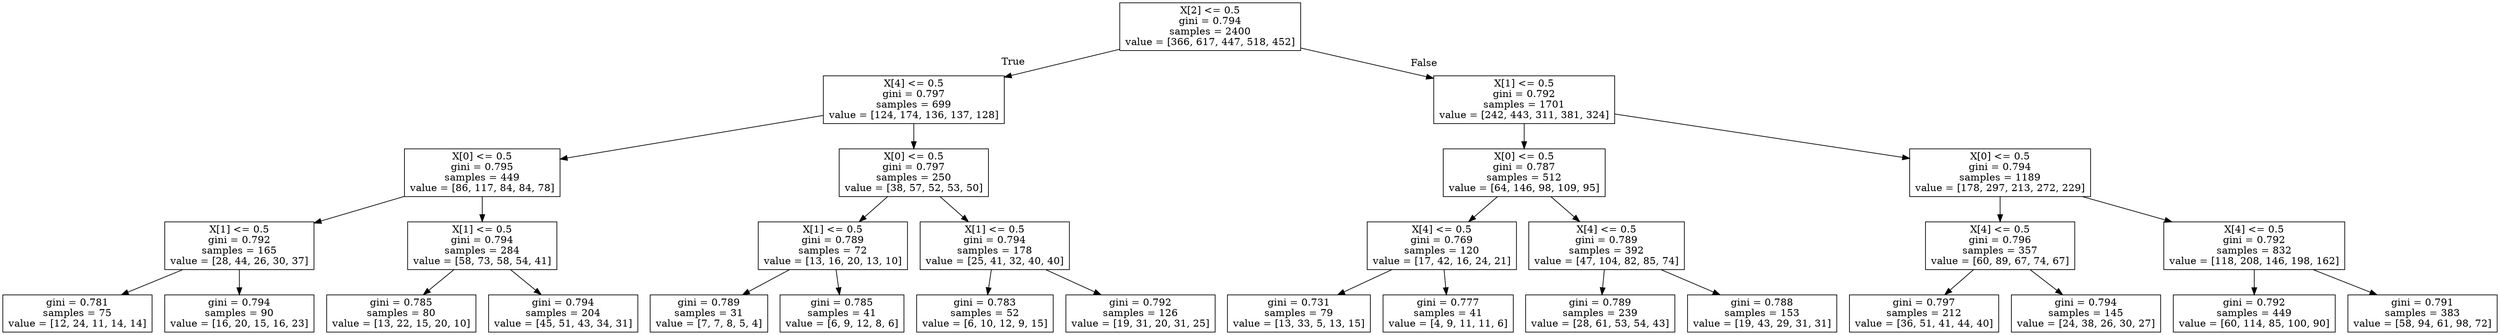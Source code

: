 digraph Tree {
node [shape=box] ;
0 [label="X[2] <= 0.5\ngini = 0.794\nsamples = 2400\nvalue = [366, 617, 447, 518, 452]"] ;
1 [label="X[4] <= 0.5\ngini = 0.797\nsamples = 699\nvalue = [124, 174, 136, 137, 128]"] ;
0 -> 1 [labeldistance=2.5, labelangle=45, headlabel="True"] ;
2 [label="X[0] <= 0.5\ngini = 0.795\nsamples = 449\nvalue = [86, 117, 84, 84, 78]"] ;
1 -> 2 ;
3 [label="X[1] <= 0.5\ngini = 0.792\nsamples = 165\nvalue = [28, 44, 26, 30, 37]"] ;
2 -> 3 ;
4 [label="gini = 0.781\nsamples = 75\nvalue = [12, 24, 11, 14, 14]"] ;
3 -> 4 ;
5 [label="gini = 0.794\nsamples = 90\nvalue = [16, 20, 15, 16, 23]"] ;
3 -> 5 ;
6 [label="X[1] <= 0.5\ngini = 0.794\nsamples = 284\nvalue = [58, 73, 58, 54, 41]"] ;
2 -> 6 ;
7 [label="gini = 0.785\nsamples = 80\nvalue = [13, 22, 15, 20, 10]"] ;
6 -> 7 ;
8 [label="gini = 0.794\nsamples = 204\nvalue = [45, 51, 43, 34, 31]"] ;
6 -> 8 ;
9 [label="X[0] <= 0.5\ngini = 0.797\nsamples = 250\nvalue = [38, 57, 52, 53, 50]"] ;
1 -> 9 ;
10 [label="X[1] <= 0.5\ngini = 0.789\nsamples = 72\nvalue = [13, 16, 20, 13, 10]"] ;
9 -> 10 ;
11 [label="gini = 0.789\nsamples = 31\nvalue = [7, 7, 8, 5, 4]"] ;
10 -> 11 ;
12 [label="gini = 0.785\nsamples = 41\nvalue = [6, 9, 12, 8, 6]"] ;
10 -> 12 ;
13 [label="X[1] <= 0.5\ngini = 0.794\nsamples = 178\nvalue = [25, 41, 32, 40, 40]"] ;
9 -> 13 ;
14 [label="gini = 0.783\nsamples = 52\nvalue = [6, 10, 12, 9, 15]"] ;
13 -> 14 ;
15 [label="gini = 0.792\nsamples = 126\nvalue = [19, 31, 20, 31, 25]"] ;
13 -> 15 ;
16 [label="X[1] <= 0.5\ngini = 0.792\nsamples = 1701\nvalue = [242, 443, 311, 381, 324]"] ;
0 -> 16 [labeldistance=2.5, labelangle=-45, headlabel="False"] ;
17 [label="X[0] <= 0.5\ngini = 0.787\nsamples = 512\nvalue = [64, 146, 98, 109, 95]"] ;
16 -> 17 ;
18 [label="X[4] <= 0.5\ngini = 0.769\nsamples = 120\nvalue = [17, 42, 16, 24, 21]"] ;
17 -> 18 ;
19 [label="gini = 0.731\nsamples = 79\nvalue = [13, 33, 5, 13, 15]"] ;
18 -> 19 ;
20 [label="gini = 0.777\nsamples = 41\nvalue = [4, 9, 11, 11, 6]"] ;
18 -> 20 ;
21 [label="X[4] <= 0.5\ngini = 0.789\nsamples = 392\nvalue = [47, 104, 82, 85, 74]"] ;
17 -> 21 ;
22 [label="gini = 0.789\nsamples = 239\nvalue = [28, 61, 53, 54, 43]"] ;
21 -> 22 ;
23 [label="gini = 0.788\nsamples = 153\nvalue = [19, 43, 29, 31, 31]"] ;
21 -> 23 ;
24 [label="X[0] <= 0.5\ngini = 0.794\nsamples = 1189\nvalue = [178, 297, 213, 272, 229]"] ;
16 -> 24 ;
25 [label="X[4] <= 0.5\ngini = 0.796\nsamples = 357\nvalue = [60, 89, 67, 74, 67]"] ;
24 -> 25 ;
26 [label="gini = 0.797\nsamples = 212\nvalue = [36, 51, 41, 44, 40]"] ;
25 -> 26 ;
27 [label="gini = 0.794\nsamples = 145\nvalue = [24, 38, 26, 30, 27]"] ;
25 -> 27 ;
28 [label="X[4] <= 0.5\ngini = 0.792\nsamples = 832\nvalue = [118, 208, 146, 198, 162]"] ;
24 -> 28 ;
29 [label="gini = 0.792\nsamples = 449\nvalue = [60, 114, 85, 100, 90]"] ;
28 -> 29 ;
30 [label="gini = 0.791\nsamples = 383\nvalue = [58, 94, 61, 98, 72]"] ;
28 -> 30 ;
}